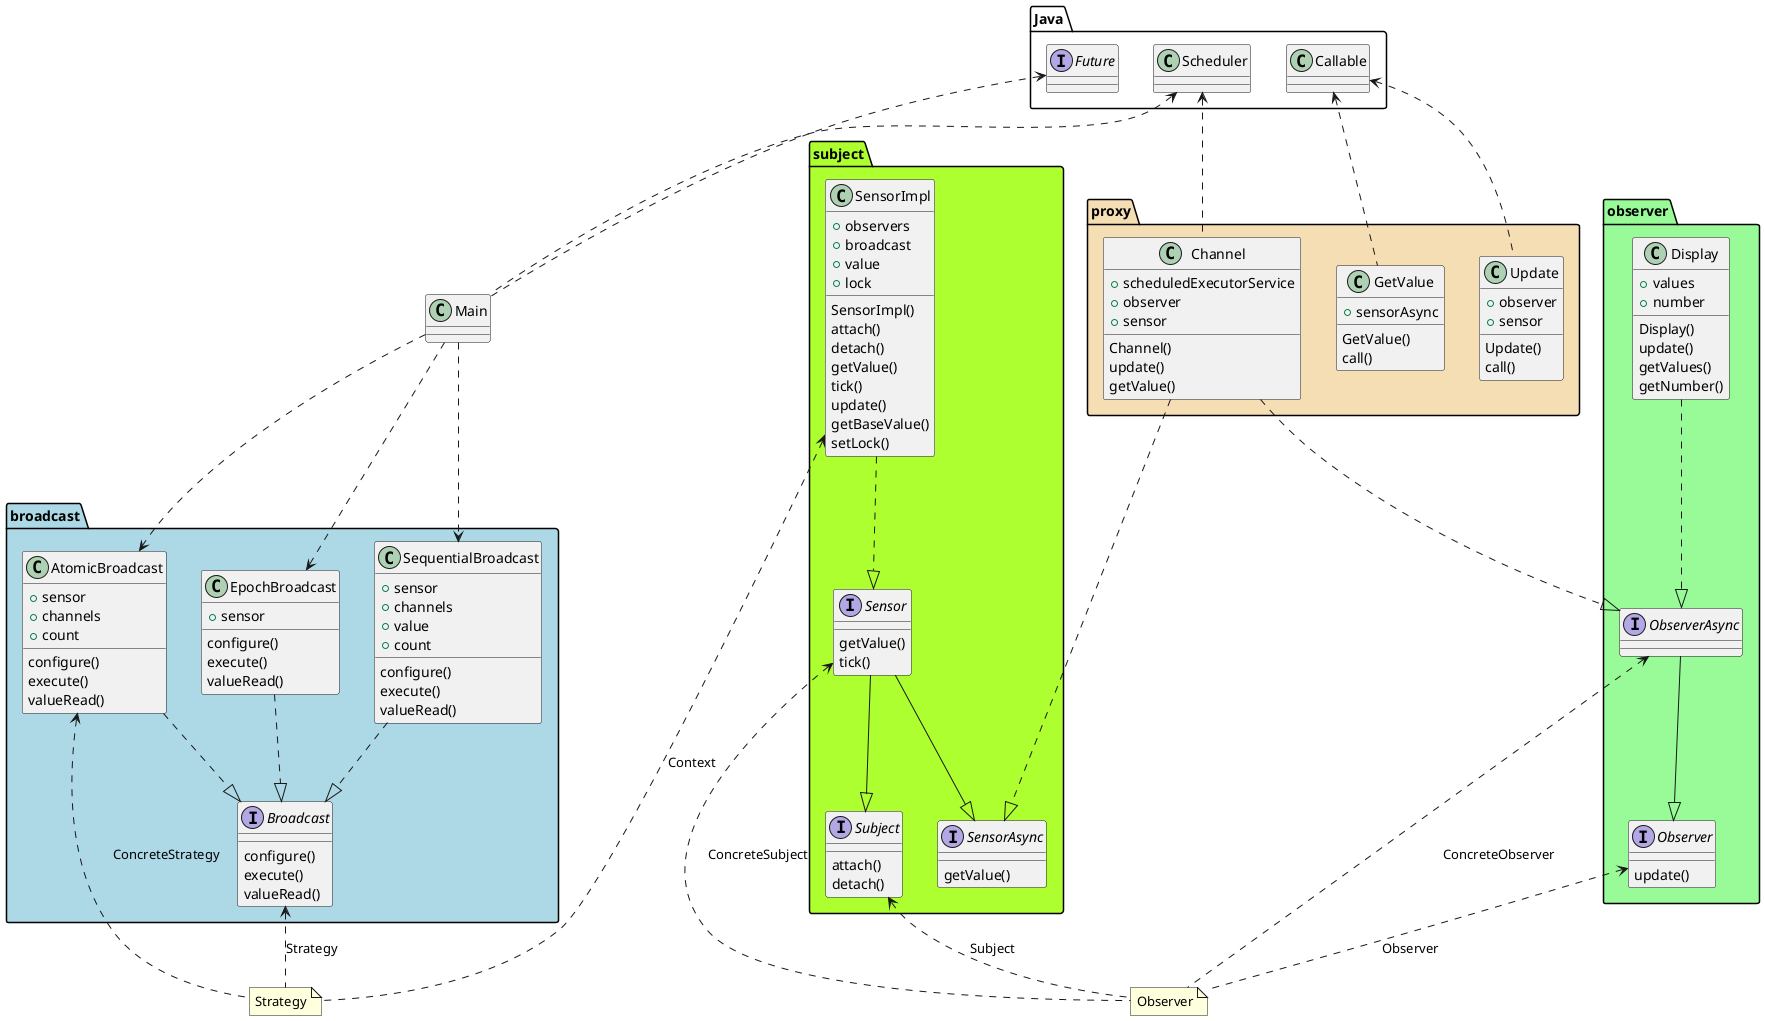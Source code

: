@startuml

package broadcast #lightblue {
  class AtomicBroadcast {
      + sensor
      + channels
      + count
      configure()
      execute()
      valueRead()
  }
  interface Broadcast {
      configure()
      execute()
      valueRead()
  }
  class EpochBroadcast {
      +sensor
      configure()
      execute()
      valueRead()
  }
  class SequentialBroadcast {
      +sensor
      +channels
      +value
      +count
      configure()
      execute()
      valueRead()
  }
}

package observer #PaleGreen {
  class Display {
  Display()
  update()
  getValues()
  getNumber()
  +values
  +number
  }
  interface Observer {
  update()
  }
  interface ObserverAsync {
  }
}

package proxy #Wheat {
  class Channel {
  Channel()
  update()
  getValue()
  +scheduledExecutorService
  +observer
  +sensor
  }
  class GetValue {
  GetValue()
  call()
  +sensorAsync
  }
  class Update {
  Update()
  call()
  +observer
  +sensor
  }
}

package subject #GreenYellow {
  interface Sensor {
    getValue()
    tick()
  }
  interface SensorAsync {
  getValue()
  }
  class SensorImpl {
  SensorImpl()
  attach()
  detach()
  getValue()
  tick()
  update()
  getBaseValue()
  setLock()
  +observers
  +broadcast
  +value
  +lock
  }
  interface Subject {
  attach()
  detach()
  }
}

package Java {
  interface Future {
  }
  class Scheduler {
  }
  class Callable {
  }
}
class Main {
}

Sensor --|> Subject
Sensor --|> SensorAsync
ObserverAsync --|> Observer
Display ..|> ObserverAsync

Channel ..|> ObserverAsync
Channel ..|> SensorAsync

SensorImpl ..|> Sensor

AtomicBroadcast ..|> Broadcast
EpochBroadcast ..|> Broadcast
SequentialBroadcast ..|> Broadcast

Main ..> AtomicBroadcast
Main ..> EpochBroadcast
Main ..> SequentialBroadcast

Scheduler <.. Channel
Scheduler <.. Main
Future <.. Main
Callable <.. GetValue
Callable <.. Update

note "Observer" as N1
Observer <.. N1 : Observer
Subject <.. N1 : Subject
Sensor <.. N1 : ConcreteSubject
ObserverAsync <.. N1 : ConcreteObserver

note "Strategy" as N2
SensorImpl <.. N2 : Context
AtomicBroadcast <.. N2 : ConcreteStrategy
Broadcast <.. N2 : Strategy

@enduml